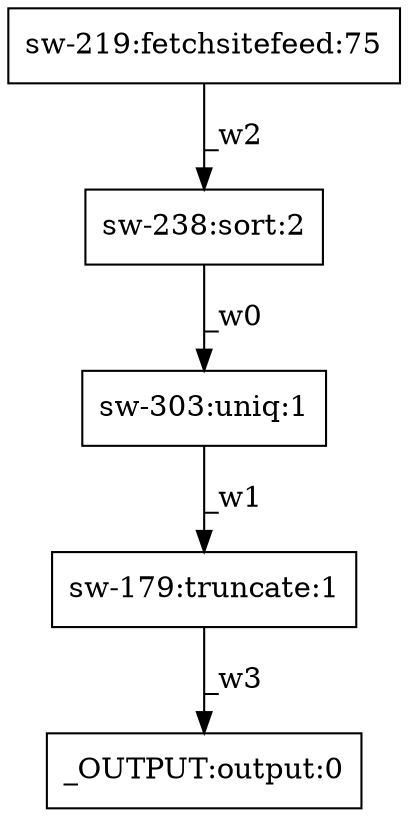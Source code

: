digraph test1 { node [shape=box] "_OUTPUT" [label="_OUTPUT:output:0"];"sw-303" [label="sw-303:uniq:1"];"sw-179" [label="sw-179:truncate:1"];"sw-219" [label="sw-219:fetchsitefeed:75"];"sw-238" [label="sw-238:sort:2"];"sw-238" -> "sw-303" [label="_w0"];"sw-303" -> "sw-179" [label="_w1"];"sw-219" -> "sw-238" [label="_w2"];"sw-179" -> "_OUTPUT" [label="_w3"];}